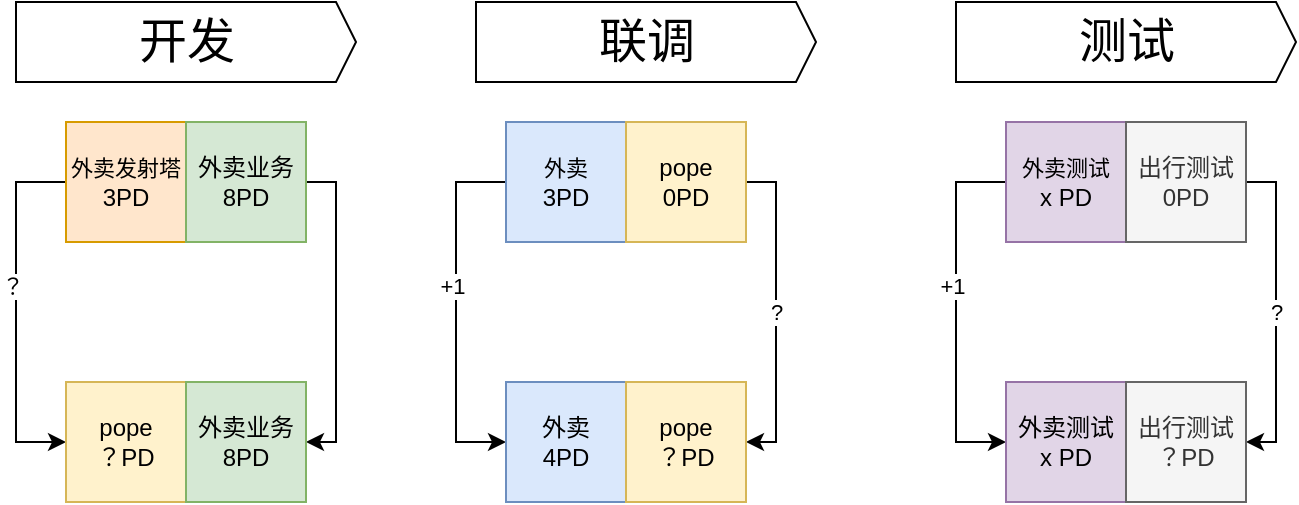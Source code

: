 <mxfile version="24.6.5" type="github">
  <diagram name="第 1 页" id="NbEJrI5KomBqmraoZi17">
    <mxGraphModel dx="1722" dy="959" grid="1" gridSize="10" guides="1" tooltips="1" connect="1" arrows="1" fold="1" page="1" pageScale="1" pageWidth="827" pageHeight="1169" math="0" shadow="0">
      <root>
        <mxCell id="0" />
        <mxCell id="1" parent="0" />
        <mxCell id="eWX9BFk82h0hZ_cZ0Vs2-10" style="edgeStyle=elbowEdgeStyle;rounded=0;orthogonalLoop=1;jettySize=auto;html=1;entryX=0;entryY=0.5;entryDx=0;entryDy=0;" edge="1" parent="1" source="qmLPbNxaMk1lzUSsa9j6-1" target="eWX9BFk82h0hZ_cZ0Vs2-8">
          <mxGeometry relative="1" as="geometry">
            <Array as="points">
              <mxPoint x="50" y="290" />
            </Array>
          </mxGeometry>
        </mxCell>
        <mxCell id="eWX9BFk82h0hZ_cZ0Vs2-11" value="？" style="edgeLabel;html=1;align=center;verticalAlign=middle;resizable=0;points=[];" vertex="1" connectable="0" parent="eWX9BFk82h0hZ_cZ0Vs2-10">
          <mxGeometry x="-0.144" y="-2" relative="1" as="geometry">
            <mxPoint as="offset" />
          </mxGeometry>
        </mxCell>
        <UserObject label="&lt;font style=&quot;font-size: 11px;&quot;&gt;外卖发射塔&lt;/font&gt;&lt;div&gt;3PD&lt;/div&gt;" link="&lt;meta charset=&quot;utf-8&quot;&gt;&lt;span data-copy-origin=&quot;https://cooper.didichuxing.com&quot; data-docs-delta=&quot;[[20,&amp;quot;sf需求上线&amp;quot;],[20,&amp;quot;\n&amp;quot;,&amp;quot;24:\&amp;quot;ai1h\&amp;quot;|direction:\&amp;quot;ltr\&amp;quot;|list-id:\&amp;quot;4Zau\&amp;quot;|ordered:\&amp;quot;decimal\&amp;quot;&amp;quot;]]&quot;&gt;&lt;li style=&quot;margin-bottom: 0pt;margin-top: 0pt;font-size: 11pt;color: #494949;line-height: 1.7;list-style-type: decimal;&quot; class=&quot;&quot;&gt;&lt;span style=&quot;&quot; class=&quot;ql-author-10000076594&quot;&gt;sf需求上线&lt;/span&gt;&lt;/li&gt;&lt;/span&gt;" id="qmLPbNxaMk1lzUSsa9j6-1">
          <mxCell style="rounded=0;whiteSpace=wrap;html=1;fillColor=#ffe6cc;strokeColor=#d79b00;" parent="1" vertex="1">
            <mxGeometry x="75" y="200" width="60" height="60" as="geometry" />
          </mxCell>
        </UserObject>
        <mxCell id="eWX9BFk82h0hZ_cZ0Vs2-4" value="&lt;font style=&quot;font-size: 24px;&quot;&gt;开发&lt;/font&gt;" style="html=1;shadow=0;dashed=0;align=center;verticalAlign=middle;shape=mxgraph.arrows2.arrow;dy=0;dx=10;notch=0;" vertex="1" parent="1">
          <mxGeometry x="50" y="140" width="170" height="40" as="geometry" />
        </mxCell>
        <mxCell id="eWX9BFk82h0hZ_cZ0Vs2-5" value="&lt;font style=&quot;font-size: 24px;&quot;&gt;联调&lt;/font&gt;" style="html=1;shadow=0;dashed=0;align=center;verticalAlign=middle;shape=mxgraph.arrows2.arrow;dy=0;dx=10;notch=0;" vertex="1" parent="1">
          <mxGeometry x="280" y="140" width="170" height="40" as="geometry" />
        </mxCell>
        <mxCell id="eWX9BFk82h0hZ_cZ0Vs2-6" value="&lt;span style=&quot;font-size: 24px;&quot;&gt;测试&lt;/span&gt;" style="html=1;shadow=0;dashed=0;align=center;verticalAlign=middle;shape=mxgraph.arrows2.arrow;dy=0;dx=10;notch=0;" vertex="1" parent="1">
          <mxGeometry x="520" y="140" width="170" height="40" as="geometry" />
        </mxCell>
        <mxCell id="eWX9BFk82h0hZ_cZ0Vs2-12" style="edgeStyle=elbowEdgeStyle;rounded=0;orthogonalLoop=1;jettySize=auto;html=1;exitX=1;exitY=0.5;exitDx=0;exitDy=0;entryX=1;entryY=0.5;entryDx=0;entryDy=0;" edge="1" parent="1" source="eWX9BFk82h0hZ_cZ0Vs2-7" target="eWX9BFk82h0hZ_cZ0Vs2-9">
          <mxGeometry relative="1" as="geometry">
            <Array as="points">
              <mxPoint x="210" y="290" />
            </Array>
          </mxGeometry>
        </mxCell>
        <UserObject label="外卖业务&lt;div&gt;8PD&lt;/div&gt;" link="&lt;meta charset=&quot;utf-8&quot;&gt;&lt;span data-copy-origin=&quot;https://cooper.didichuxing.com&quot; data-docs-delta=&quot;[[20,&amp;quot;sf需求上线&amp;quot;],[20,&amp;quot;\n&amp;quot;,&amp;quot;24:\&amp;quot;ai1h\&amp;quot;|direction:\&amp;quot;ltr\&amp;quot;|list-id:\&amp;quot;4Zau\&amp;quot;|ordered:\&amp;quot;decimal\&amp;quot;&amp;quot;]]&quot;&gt;&lt;li style=&quot;margin-bottom: 0pt;margin-top: 0pt;font-size: 11pt;color: #494949;line-height: 1.7;list-style-type: decimal;&quot; class=&quot;&quot;&gt;&lt;span style=&quot;&quot; class=&quot;ql-author-10000076594&quot;&gt;sf需求上线&lt;/span&gt;&lt;/li&gt;&lt;/span&gt;" id="eWX9BFk82h0hZ_cZ0Vs2-7">
          <mxCell style="rounded=0;whiteSpace=wrap;html=1;fillColor=#d5e8d4;strokeColor=#82b366;" vertex="1" parent="1">
            <mxGeometry x="135" y="200" width="60" height="60" as="geometry" />
          </mxCell>
        </UserObject>
        <UserObject label="pope&lt;div&gt;？PD&lt;/div&gt;" link="&lt;meta charset=&quot;utf-8&quot;&gt;&lt;span data-copy-origin=&quot;https://cooper.didichuxing.com&quot; data-docs-delta=&quot;[[20,&amp;quot;sf需求上线&amp;quot;],[20,&amp;quot;\n&amp;quot;,&amp;quot;24:\&amp;quot;ai1h\&amp;quot;|direction:\&amp;quot;ltr\&amp;quot;|list-id:\&amp;quot;4Zau\&amp;quot;|ordered:\&amp;quot;decimal\&amp;quot;&amp;quot;]]&quot;&gt;&lt;li style=&quot;margin-bottom: 0pt;margin-top: 0pt;font-size: 11pt;color: #494949;line-height: 1.7;list-style-type: decimal;&quot; class=&quot;&quot;&gt;&lt;span style=&quot;&quot; class=&quot;ql-author-10000076594&quot;&gt;sf需求上线&lt;/span&gt;&lt;/li&gt;&lt;/span&gt;" id="eWX9BFk82h0hZ_cZ0Vs2-8">
          <mxCell style="rounded=0;whiteSpace=wrap;html=1;fillColor=#fff2cc;strokeColor=#d6b656;" vertex="1" parent="1">
            <mxGeometry x="75" y="330" width="60" height="60" as="geometry" />
          </mxCell>
        </UserObject>
        <UserObject label="外卖业务&lt;div&gt;8PD&lt;/div&gt;" link="&lt;meta charset=&quot;utf-8&quot;&gt;&lt;span data-copy-origin=&quot;https://cooper.didichuxing.com&quot; data-docs-delta=&quot;[[20,&amp;quot;sf需求上线&amp;quot;],[20,&amp;quot;\n&amp;quot;,&amp;quot;24:\&amp;quot;ai1h\&amp;quot;|direction:\&amp;quot;ltr\&amp;quot;|list-id:\&amp;quot;4Zau\&amp;quot;|ordered:\&amp;quot;decimal\&amp;quot;&amp;quot;]]&quot;&gt;&lt;li style=&quot;margin-bottom: 0pt;margin-top: 0pt;font-size: 11pt;color: #494949;line-height: 1.7;list-style-type: decimal;&quot; class=&quot;&quot;&gt;&lt;span style=&quot;&quot; class=&quot;ql-author-10000076594&quot;&gt;sf需求上线&lt;/span&gt;&lt;/li&gt;&lt;/span&gt;" id="eWX9BFk82h0hZ_cZ0Vs2-9">
          <mxCell style="rounded=0;whiteSpace=wrap;html=1;fillColor=#d5e8d4;strokeColor=#82b366;" vertex="1" parent="1">
            <mxGeometry x="135" y="330" width="60" height="60" as="geometry" />
          </mxCell>
        </UserObject>
        <mxCell id="eWX9BFk82h0hZ_cZ0Vs2-13" style="edgeStyle=elbowEdgeStyle;rounded=0;orthogonalLoop=1;jettySize=auto;html=1;entryX=0;entryY=0.5;entryDx=0;entryDy=0;" edge="1" parent="1" source="eWX9BFk82h0hZ_cZ0Vs2-15" target="eWX9BFk82h0hZ_cZ0Vs2-18">
          <mxGeometry relative="1" as="geometry">
            <Array as="points">
              <mxPoint x="270" y="290" />
            </Array>
          </mxGeometry>
        </mxCell>
        <mxCell id="eWX9BFk82h0hZ_cZ0Vs2-14" value="+1" style="edgeLabel;html=1;align=center;verticalAlign=middle;resizable=0;points=[];" vertex="1" connectable="0" parent="eWX9BFk82h0hZ_cZ0Vs2-13">
          <mxGeometry x="-0.144" y="-2" relative="1" as="geometry">
            <mxPoint as="offset" />
          </mxGeometry>
        </mxCell>
        <UserObject label="&lt;div&gt;&lt;font style=&quot;font-size: 11px;&quot;&gt;外卖&lt;/font&gt;&lt;/div&gt;&lt;div&gt;3PD&lt;/div&gt;" link="&lt;meta charset=&quot;utf-8&quot;&gt;&lt;span data-copy-origin=&quot;https://cooper.didichuxing.com&quot; data-docs-delta=&quot;[[20,&amp;quot;sf需求上线&amp;quot;],[20,&amp;quot;\n&amp;quot;,&amp;quot;24:\&amp;quot;ai1h\&amp;quot;|direction:\&amp;quot;ltr\&amp;quot;|list-id:\&amp;quot;4Zau\&amp;quot;|ordered:\&amp;quot;decimal\&amp;quot;&amp;quot;]]&quot;&gt;&lt;li style=&quot;margin-bottom: 0pt;margin-top: 0pt;font-size: 11pt;color: #494949;line-height: 1.7;list-style-type: decimal;&quot; class=&quot;&quot;&gt;&lt;span style=&quot;&quot; class=&quot;ql-author-10000076594&quot;&gt;sf需求上线&lt;/span&gt;&lt;/li&gt;&lt;/span&gt;" id="eWX9BFk82h0hZ_cZ0Vs2-15">
          <mxCell style="rounded=0;whiteSpace=wrap;html=1;fillColor=#dae8fc;strokeColor=#6c8ebf;" vertex="1" parent="1">
            <mxGeometry x="295" y="200" width="60" height="60" as="geometry" />
          </mxCell>
        </UserObject>
        <mxCell id="eWX9BFk82h0hZ_cZ0Vs2-16" value="?" style="edgeStyle=elbowEdgeStyle;rounded=0;orthogonalLoop=1;jettySize=auto;html=1;exitX=1;exitY=0.5;exitDx=0;exitDy=0;entryX=1;entryY=0.5;entryDx=0;entryDy=0;elbow=vertical;" edge="1" parent="1" source="eWX9BFk82h0hZ_cZ0Vs2-17" target="eWX9BFk82h0hZ_cZ0Vs2-19">
          <mxGeometry relative="1" as="geometry">
            <Array as="points">
              <mxPoint x="430" y="290" />
            </Array>
          </mxGeometry>
        </mxCell>
        <UserObject label="pope&lt;div&gt;0PD&lt;/div&gt;" link="&lt;meta charset=&quot;utf-8&quot;&gt;&lt;span data-copy-origin=&quot;https://cooper.didichuxing.com&quot; data-docs-delta=&quot;[[20,&amp;quot;sf需求上线&amp;quot;],[20,&amp;quot;\n&amp;quot;,&amp;quot;24:\&amp;quot;ai1h\&amp;quot;|direction:\&amp;quot;ltr\&amp;quot;|list-id:\&amp;quot;4Zau\&amp;quot;|ordered:\&amp;quot;decimal\&amp;quot;&amp;quot;]]&quot;&gt;&lt;li style=&quot;margin-bottom: 0pt;margin-top: 0pt;font-size: 11pt;color: #494949;line-height: 1.7;list-style-type: decimal;&quot; class=&quot;&quot;&gt;&lt;span style=&quot;&quot; class=&quot;ql-author-10000076594&quot;&gt;sf需求上线&lt;/span&gt;&lt;/li&gt;&lt;/span&gt;" id="eWX9BFk82h0hZ_cZ0Vs2-17">
          <mxCell style="rounded=0;whiteSpace=wrap;html=1;fillColor=#fff2cc;strokeColor=#d6b656;" vertex="1" parent="1">
            <mxGeometry x="355" y="200" width="60" height="60" as="geometry" />
          </mxCell>
        </UserObject>
        <UserObject label="外卖&lt;div&gt;4PD&lt;/div&gt;" link="&lt;meta charset=&quot;utf-8&quot;&gt;&lt;span data-copy-origin=&quot;https://cooper.didichuxing.com&quot; data-docs-delta=&quot;[[20,&amp;quot;sf需求上线&amp;quot;],[20,&amp;quot;\n&amp;quot;,&amp;quot;24:\&amp;quot;ai1h\&amp;quot;|direction:\&amp;quot;ltr\&amp;quot;|list-id:\&amp;quot;4Zau\&amp;quot;|ordered:\&amp;quot;decimal\&amp;quot;&amp;quot;]]&quot;&gt;&lt;li style=&quot;margin-bottom: 0pt;margin-top: 0pt;font-size: 11pt;color: #494949;line-height: 1.7;list-style-type: decimal;&quot; class=&quot;&quot;&gt;&lt;span style=&quot;&quot; class=&quot;ql-author-10000076594&quot;&gt;sf需求上线&lt;/span&gt;&lt;/li&gt;&lt;/span&gt;" id="eWX9BFk82h0hZ_cZ0Vs2-18">
          <mxCell style="rounded=0;whiteSpace=wrap;html=1;fillColor=#dae8fc;strokeColor=#6c8ebf;" vertex="1" parent="1">
            <mxGeometry x="295" y="330" width="60" height="60" as="geometry" />
          </mxCell>
        </UserObject>
        <UserObject label="pope&lt;div&gt;？PD&lt;/div&gt;" link="&lt;meta charset=&quot;utf-8&quot;&gt;&lt;span data-copy-origin=&quot;https://cooper.didichuxing.com&quot; data-docs-delta=&quot;[[20,&amp;quot;sf需求上线&amp;quot;],[20,&amp;quot;\n&amp;quot;,&amp;quot;24:\&amp;quot;ai1h\&amp;quot;|direction:\&amp;quot;ltr\&amp;quot;|list-id:\&amp;quot;4Zau\&amp;quot;|ordered:\&amp;quot;decimal\&amp;quot;&amp;quot;]]&quot;&gt;&lt;li style=&quot;margin-bottom: 0pt;margin-top: 0pt;font-size: 11pt;color: #494949;line-height: 1.7;list-style-type: decimal;&quot; class=&quot;&quot;&gt;&lt;span style=&quot;&quot; class=&quot;ql-author-10000076594&quot;&gt;sf需求上线&lt;/span&gt;&lt;/li&gt;&lt;/span&gt;" id="eWX9BFk82h0hZ_cZ0Vs2-19">
          <mxCell style="rounded=0;whiteSpace=wrap;html=1;fillColor=#fff2cc;strokeColor=#d6b656;" vertex="1" parent="1">
            <mxGeometry x="355" y="330" width="60" height="60" as="geometry" />
          </mxCell>
        </UserObject>
        <mxCell id="eWX9BFk82h0hZ_cZ0Vs2-20" style="edgeStyle=elbowEdgeStyle;rounded=0;orthogonalLoop=1;jettySize=auto;html=1;entryX=0;entryY=0.5;entryDx=0;entryDy=0;" edge="1" parent="1" source="eWX9BFk82h0hZ_cZ0Vs2-22" target="eWX9BFk82h0hZ_cZ0Vs2-25">
          <mxGeometry relative="1" as="geometry">
            <Array as="points">
              <mxPoint x="520" y="290" />
            </Array>
          </mxGeometry>
        </mxCell>
        <mxCell id="eWX9BFk82h0hZ_cZ0Vs2-21" value="+1" style="edgeLabel;html=1;align=center;verticalAlign=middle;resizable=0;points=[];" vertex="1" connectable="0" parent="eWX9BFk82h0hZ_cZ0Vs2-20">
          <mxGeometry x="-0.144" y="-2" relative="1" as="geometry">
            <mxPoint as="offset" />
          </mxGeometry>
        </mxCell>
        <UserObject label="&lt;div&gt;&lt;font style=&quot;font-size: 11px;&quot;&gt;外卖测试&lt;/font&gt;&lt;/div&gt;&lt;div&gt;x PD&lt;/div&gt;" link="&lt;meta charset=&quot;utf-8&quot;&gt;&lt;span data-copy-origin=&quot;https://cooper.didichuxing.com&quot; data-docs-delta=&quot;[[20,&amp;quot;sf需求上线&amp;quot;],[20,&amp;quot;\n&amp;quot;,&amp;quot;24:\&amp;quot;ai1h\&amp;quot;|direction:\&amp;quot;ltr\&amp;quot;|list-id:\&amp;quot;4Zau\&amp;quot;|ordered:\&amp;quot;decimal\&amp;quot;&amp;quot;]]&quot;&gt;&lt;li style=&quot;margin-bottom: 0pt;margin-top: 0pt;font-size: 11pt;color: #494949;line-height: 1.7;list-style-type: decimal;&quot; class=&quot;&quot;&gt;&lt;span style=&quot;&quot; class=&quot;ql-author-10000076594&quot;&gt;sf需求上线&lt;/span&gt;&lt;/li&gt;&lt;/span&gt;" id="eWX9BFk82h0hZ_cZ0Vs2-22">
          <mxCell style="rounded=0;whiteSpace=wrap;html=1;fillColor=#e1d5e7;strokeColor=#9673a6;" vertex="1" parent="1">
            <mxGeometry x="545" y="200" width="60" height="60" as="geometry" />
          </mxCell>
        </UserObject>
        <mxCell id="eWX9BFk82h0hZ_cZ0Vs2-23" value="?" style="edgeStyle=elbowEdgeStyle;rounded=0;orthogonalLoop=1;jettySize=auto;html=1;exitX=1;exitY=0.5;exitDx=0;exitDy=0;entryX=1;entryY=0.5;entryDx=0;entryDy=0;elbow=vertical;" edge="1" parent="1" source="eWX9BFk82h0hZ_cZ0Vs2-24" target="eWX9BFk82h0hZ_cZ0Vs2-26">
          <mxGeometry relative="1" as="geometry">
            <Array as="points">
              <mxPoint x="680" y="290" />
            </Array>
          </mxGeometry>
        </mxCell>
        <UserObject label="出行测试&lt;div&gt;0PD&lt;/div&gt;" link="&lt;meta charset=&quot;utf-8&quot;&gt;&lt;span data-copy-origin=&quot;https://cooper.didichuxing.com&quot; data-docs-delta=&quot;[[20,&amp;quot;sf需求上线&amp;quot;],[20,&amp;quot;\n&amp;quot;,&amp;quot;24:\&amp;quot;ai1h\&amp;quot;|direction:\&amp;quot;ltr\&amp;quot;|list-id:\&amp;quot;4Zau\&amp;quot;|ordered:\&amp;quot;decimal\&amp;quot;&amp;quot;]]&quot;&gt;&lt;li style=&quot;margin-bottom: 0pt;margin-top: 0pt;font-size: 11pt;color: #494949;line-height: 1.7;list-style-type: decimal;&quot; class=&quot;&quot;&gt;&lt;span style=&quot;&quot; class=&quot;ql-author-10000076594&quot;&gt;sf需求上线&lt;/span&gt;&lt;/li&gt;&lt;/span&gt;" id="eWX9BFk82h0hZ_cZ0Vs2-24">
          <mxCell style="rounded=0;whiteSpace=wrap;html=1;fillColor=#f5f5f5;strokeColor=#666666;fontColor=#333333;" vertex="1" parent="1">
            <mxGeometry x="605" y="200" width="60" height="60" as="geometry" />
          </mxCell>
        </UserObject>
        <UserObject label="外卖测试&lt;div&gt;x PD&lt;/div&gt;" link="&lt;meta charset=&quot;utf-8&quot;&gt;&lt;span data-copy-origin=&quot;https://cooper.didichuxing.com&quot; data-docs-delta=&quot;[[20,&amp;quot;sf需求上线&amp;quot;],[20,&amp;quot;\n&amp;quot;,&amp;quot;24:\&amp;quot;ai1h\&amp;quot;|direction:\&amp;quot;ltr\&amp;quot;|list-id:\&amp;quot;4Zau\&amp;quot;|ordered:\&amp;quot;decimal\&amp;quot;&amp;quot;]]&quot;&gt;&lt;li style=&quot;margin-bottom: 0pt;margin-top: 0pt;font-size: 11pt;color: #494949;line-height: 1.7;list-style-type: decimal;&quot; class=&quot;&quot;&gt;&lt;span style=&quot;&quot; class=&quot;ql-author-10000076594&quot;&gt;sf需求上线&lt;/span&gt;&lt;/li&gt;&lt;/span&gt;" id="eWX9BFk82h0hZ_cZ0Vs2-25">
          <mxCell style="rounded=0;whiteSpace=wrap;html=1;fillColor=#e1d5e7;strokeColor=#9673a6;" vertex="1" parent="1">
            <mxGeometry x="545" y="330" width="60" height="60" as="geometry" />
          </mxCell>
        </UserObject>
        <UserObject label="出行测试&lt;div&gt;？PD&lt;/div&gt;" link="&lt;meta charset=&quot;utf-8&quot;&gt;&lt;span data-copy-origin=&quot;https://cooper.didichuxing.com&quot; data-docs-delta=&quot;[[20,&amp;quot;sf需求上线&amp;quot;],[20,&amp;quot;\n&amp;quot;,&amp;quot;24:\&amp;quot;ai1h\&amp;quot;|direction:\&amp;quot;ltr\&amp;quot;|list-id:\&amp;quot;4Zau\&amp;quot;|ordered:\&amp;quot;decimal\&amp;quot;&amp;quot;]]&quot;&gt;&lt;li style=&quot;margin-bottom: 0pt;margin-top: 0pt;font-size: 11pt;color: #494949;line-height: 1.7;list-style-type: decimal;&quot; class=&quot;&quot;&gt;&lt;span style=&quot;&quot; class=&quot;ql-author-10000076594&quot;&gt;sf需求上线&lt;/span&gt;&lt;/li&gt;&lt;/span&gt;" id="eWX9BFk82h0hZ_cZ0Vs2-26">
          <mxCell style="rounded=0;whiteSpace=wrap;html=1;fillColor=#f5f5f5;strokeColor=#666666;fontColor=#333333;" vertex="1" parent="1">
            <mxGeometry x="605" y="330" width="60" height="60" as="geometry" />
          </mxCell>
        </UserObject>
      </root>
    </mxGraphModel>
  </diagram>
</mxfile>
